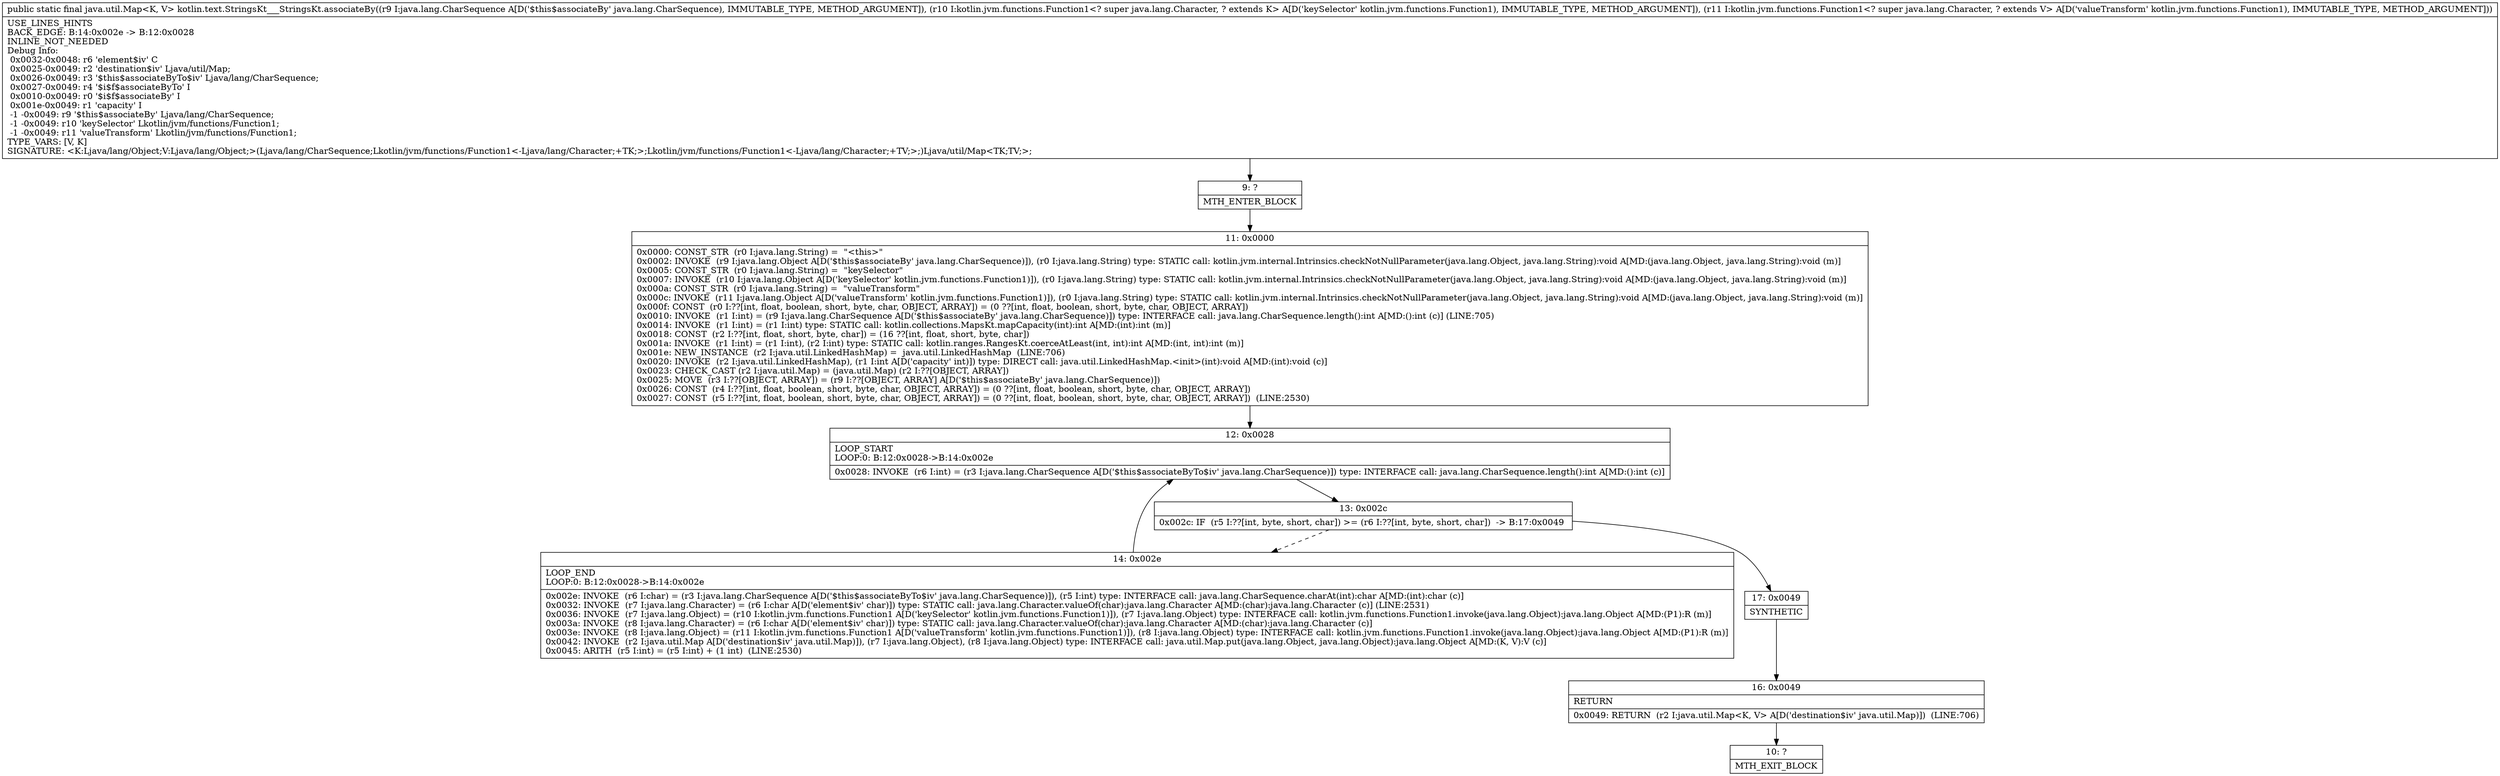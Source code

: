 digraph "CFG forkotlin.text.StringsKt___StringsKt.associateBy(Ljava\/lang\/CharSequence;Lkotlin\/jvm\/functions\/Function1;Lkotlin\/jvm\/functions\/Function1;)Ljava\/util\/Map;" {
Node_9 [shape=record,label="{9\:\ ?|MTH_ENTER_BLOCK\l}"];
Node_11 [shape=record,label="{11\:\ 0x0000|0x0000: CONST_STR  (r0 I:java.lang.String) =  \"\<this\>\" \l0x0002: INVOKE  (r9 I:java.lang.Object A[D('$this$associateBy' java.lang.CharSequence)]), (r0 I:java.lang.String) type: STATIC call: kotlin.jvm.internal.Intrinsics.checkNotNullParameter(java.lang.Object, java.lang.String):void A[MD:(java.lang.Object, java.lang.String):void (m)]\l0x0005: CONST_STR  (r0 I:java.lang.String) =  \"keySelector\" \l0x0007: INVOKE  (r10 I:java.lang.Object A[D('keySelector' kotlin.jvm.functions.Function1)]), (r0 I:java.lang.String) type: STATIC call: kotlin.jvm.internal.Intrinsics.checkNotNullParameter(java.lang.Object, java.lang.String):void A[MD:(java.lang.Object, java.lang.String):void (m)]\l0x000a: CONST_STR  (r0 I:java.lang.String) =  \"valueTransform\" \l0x000c: INVOKE  (r11 I:java.lang.Object A[D('valueTransform' kotlin.jvm.functions.Function1)]), (r0 I:java.lang.String) type: STATIC call: kotlin.jvm.internal.Intrinsics.checkNotNullParameter(java.lang.Object, java.lang.String):void A[MD:(java.lang.Object, java.lang.String):void (m)]\l0x000f: CONST  (r0 I:??[int, float, boolean, short, byte, char, OBJECT, ARRAY]) = (0 ??[int, float, boolean, short, byte, char, OBJECT, ARRAY]) \l0x0010: INVOKE  (r1 I:int) = (r9 I:java.lang.CharSequence A[D('$this$associateBy' java.lang.CharSequence)]) type: INTERFACE call: java.lang.CharSequence.length():int A[MD:():int (c)] (LINE:705)\l0x0014: INVOKE  (r1 I:int) = (r1 I:int) type: STATIC call: kotlin.collections.MapsKt.mapCapacity(int):int A[MD:(int):int (m)]\l0x0018: CONST  (r2 I:??[int, float, short, byte, char]) = (16 ??[int, float, short, byte, char]) \l0x001a: INVOKE  (r1 I:int) = (r1 I:int), (r2 I:int) type: STATIC call: kotlin.ranges.RangesKt.coerceAtLeast(int, int):int A[MD:(int, int):int (m)]\l0x001e: NEW_INSTANCE  (r2 I:java.util.LinkedHashMap) =  java.util.LinkedHashMap  (LINE:706)\l0x0020: INVOKE  (r2 I:java.util.LinkedHashMap), (r1 I:int A[D('capacity' int)]) type: DIRECT call: java.util.LinkedHashMap.\<init\>(int):void A[MD:(int):void (c)]\l0x0023: CHECK_CAST (r2 I:java.util.Map) = (java.util.Map) (r2 I:??[OBJECT, ARRAY]) \l0x0025: MOVE  (r3 I:??[OBJECT, ARRAY]) = (r9 I:??[OBJECT, ARRAY] A[D('$this$associateBy' java.lang.CharSequence)]) \l0x0026: CONST  (r4 I:??[int, float, boolean, short, byte, char, OBJECT, ARRAY]) = (0 ??[int, float, boolean, short, byte, char, OBJECT, ARRAY]) \l0x0027: CONST  (r5 I:??[int, float, boolean, short, byte, char, OBJECT, ARRAY]) = (0 ??[int, float, boolean, short, byte, char, OBJECT, ARRAY])  (LINE:2530)\l}"];
Node_12 [shape=record,label="{12\:\ 0x0028|LOOP_START\lLOOP:0: B:12:0x0028\-\>B:14:0x002e\l|0x0028: INVOKE  (r6 I:int) = (r3 I:java.lang.CharSequence A[D('$this$associateByTo$iv' java.lang.CharSequence)]) type: INTERFACE call: java.lang.CharSequence.length():int A[MD:():int (c)]\l}"];
Node_13 [shape=record,label="{13\:\ 0x002c|0x002c: IF  (r5 I:??[int, byte, short, char]) \>= (r6 I:??[int, byte, short, char])  \-\> B:17:0x0049 \l}"];
Node_14 [shape=record,label="{14\:\ 0x002e|LOOP_END\lLOOP:0: B:12:0x0028\-\>B:14:0x002e\l|0x002e: INVOKE  (r6 I:char) = (r3 I:java.lang.CharSequence A[D('$this$associateByTo$iv' java.lang.CharSequence)]), (r5 I:int) type: INTERFACE call: java.lang.CharSequence.charAt(int):char A[MD:(int):char (c)]\l0x0032: INVOKE  (r7 I:java.lang.Character) = (r6 I:char A[D('element$iv' char)]) type: STATIC call: java.lang.Character.valueOf(char):java.lang.Character A[MD:(char):java.lang.Character (c)] (LINE:2531)\l0x0036: INVOKE  (r7 I:java.lang.Object) = (r10 I:kotlin.jvm.functions.Function1 A[D('keySelector' kotlin.jvm.functions.Function1)]), (r7 I:java.lang.Object) type: INTERFACE call: kotlin.jvm.functions.Function1.invoke(java.lang.Object):java.lang.Object A[MD:(P1):R (m)]\l0x003a: INVOKE  (r8 I:java.lang.Character) = (r6 I:char A[D('element$iv' char)]) type: STATIC call: java.lang.Character.valueOf(char):java.lang.Character A[MD:(char):java.lang.Character (c)]\l0x003e: INVOKE  (r8 I:java.lang.Object) = (r11 I:kotlin.jvm.functions.Function1 A[D('valueTransform' kotlin.jvm.functions.Function1)]), (r8 I:java.lang.Object) type: INTERFACE call: kotlin.jvm.functions.Function1.invoke(java.lang.Object):java.lang.Object A[MD:(P1):R (m)]\l0x0042: INVOKE  (r2 I:java.util.Map A[D('destination$iv' java.util.Map)]), (r7 I:java.lang.Object), (r8 I:java.lang.Object) type: INTERFACE call: java.util.Map.put(java.lang.Object, java.lang.Object):java.lang.Object A[MD:(K, V):V (c)]\l0x0045: ARITH  (r5 I:int) = (r5 I:int) + (1 int)  (LINE:2530)\l}"];
Node_17 [shape=record,label="{17\:\ 0x0049|SYNTHETIC\l}"];
Node_16 [shape=record,label="{16\:\ 0x0049|RETURN\l|0x0049: RETURN  (r2 I:java.util.Map\<K, V\> A[D('destination$iv' java.util.Map)])  (LINE:706)\l}"];
Node_10 [shape=record,label="{10\:\ ?|MTH_EXIT_BLOCK\l}"];
MethodNode[shape=record,label="{public static final java.util.Map\<K, V\> kotlin.text.StringsKt___StringsKt.associateBy((r9 I:java.lang.CharSequence A[D('$this$associateBy' java.lang.CharSequence), IMMUTABLE_TYPE, METHOD_ARGUMENT]), (r10 I:kotlin.jvm.functions.Function1\<? super java.lang.Character, ? extends K\> A[D('keySelector' kotlin.jvm.functions.Function1), IMMUTABLE_TYPE, METHOD_ARGUMENT]), (r11 I:kotlin.jvm.functions.Function1\<? super java.lang.Character, ? extends V\> A[D('valueTransform' kotlin.jvm.functions.Function1), IMMUTABLE_TYPE, METHOD_ARGUMENT]))  | USE_LINES_HINTS\lBACK_EDGE: B:14:0x002e \-\> B:12:0x0028\lINLINE_NOT_NEEDED\lDebug Info:\l  0x0032\-0x0048: r6 'element$iv' C\l  0x0025\-0x0049: r2 'destination$iv' Ljava\/util\/Map;\l  0x0026\-0x0049: r3 '$this$associateByTo$iv' Ljava\/lang\/CharSequence;\l  0x0027\-0x0049: r4 '$i$f$associateByTo' I\l  0x0010\-0x0049: r0 '$i$f$associateBy' I\l  0x001e\-0x0049: r1 'capacity' I\l  \-1 \-0x0049: r9 '$this$associateBy' Ljava\/lang\/CharSequence;\l  \-1 \-0x0049: r10 'keySelector' Lkotlin\/jvm\/functions\/Function1;\l  \-1 \-0x0049: r11 'valueTransform' Lkotlin\/jvm\/functions\/Function1;\lTYPE_VARS: [V, K]\lSIGNATURE: \<K:Ljava\/lang\/Object;V:Ljava\/lang\/Object;\>(Ljava\/lang\/CharSequence;Lkotlin\/jvm\/functions\/Function1\<\-Ljava\/lang\/Character;+TK;\>;Lkotlin\/jvm\/functions\/Function1\<\-Ljava\/lang\/Character;+TV;\>;)Ljava\/util\/Map\<TK;TV;\>;\l}"];
MethodNode -> Node_9;Node_9 -> Node_11;
Node_11 -> Node_12;
Node_12 -> Node_13;
Node_13 -> Node_14[style=dashed];
Node_13 -> Node_17;
Node_14 -> Node_12;
Node_17 -> Node_16;
Node_16 -> Node_10;
}

